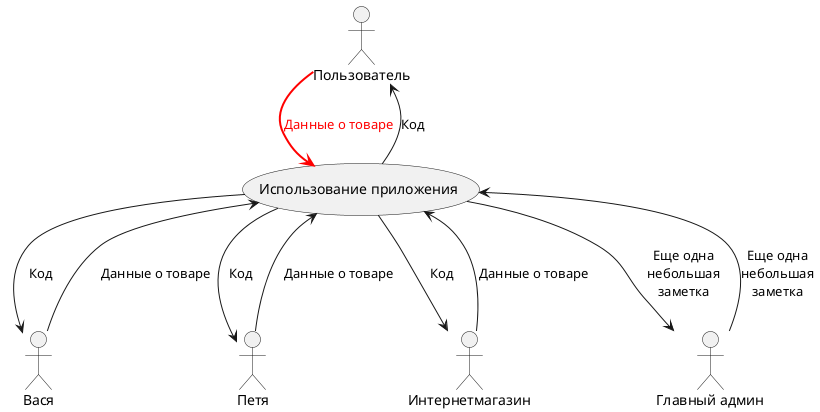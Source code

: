 @startuml
Пользователь --> (Использование приложения) #line:red;line.bold;text:red  : Данные о товаре 
(Использование приложения) --> Пользователь : Код
Вася --> (Использование приложения) : Данные о товаре
(Использование приложения) --> Вася : Код
Петя --> (Использование приложения) : Данные о товаре
(Использование приложения) --> Петя: Код
Интернетмагазин --> (Использование приложения) : Данные о товаре
(Использование приложения) --> Интернетмагазин : Код
:Главный админ: --> (Использование приложения) : Еще одна\nнебольшая\nзаметка
(Использование приложения) --> :Главный админ:  : Еще одна\nнебольшая\nзаметка
@enduml
